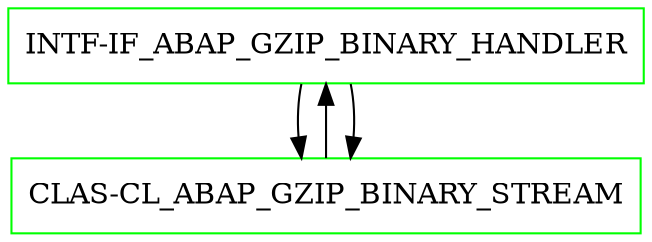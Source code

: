 digraph G {
  "INTF-IF_ABAP_GZIP_BINARY_HANDLER" [shape=box,color=green];
  "CLAS-CL_ABAP_GZIP_BINARY_STREAM" [shape=box,color=green,URL="./CLAS_CL_ABAP_GZIP_BINARY_STREAM.html"];
  "INTF-IF_ABAP_GZIP_BINARY_HANDLER" [shape=box,color=green,URL="./INTF_IF_ABAP_GZIP_BINARY_HANDLER.html"];
  "INTF-IF_ABAP_GZIP_BINARY_HANDLER" -> "CLAS-CL_ABAP_GZIP_BINARY_STREAM";
  "CLAS-CL_ABAP_GZIP_BINARY_STREAM" -> "INTF-IF_ABAP_GZIP_BINARY_HANDLER";
  "INTF-IF_ABAP_GZIP_BINARY_HANDLER" -> "CLAS-CL_ABAP_GZIP_BINARY_STREAM";
}
